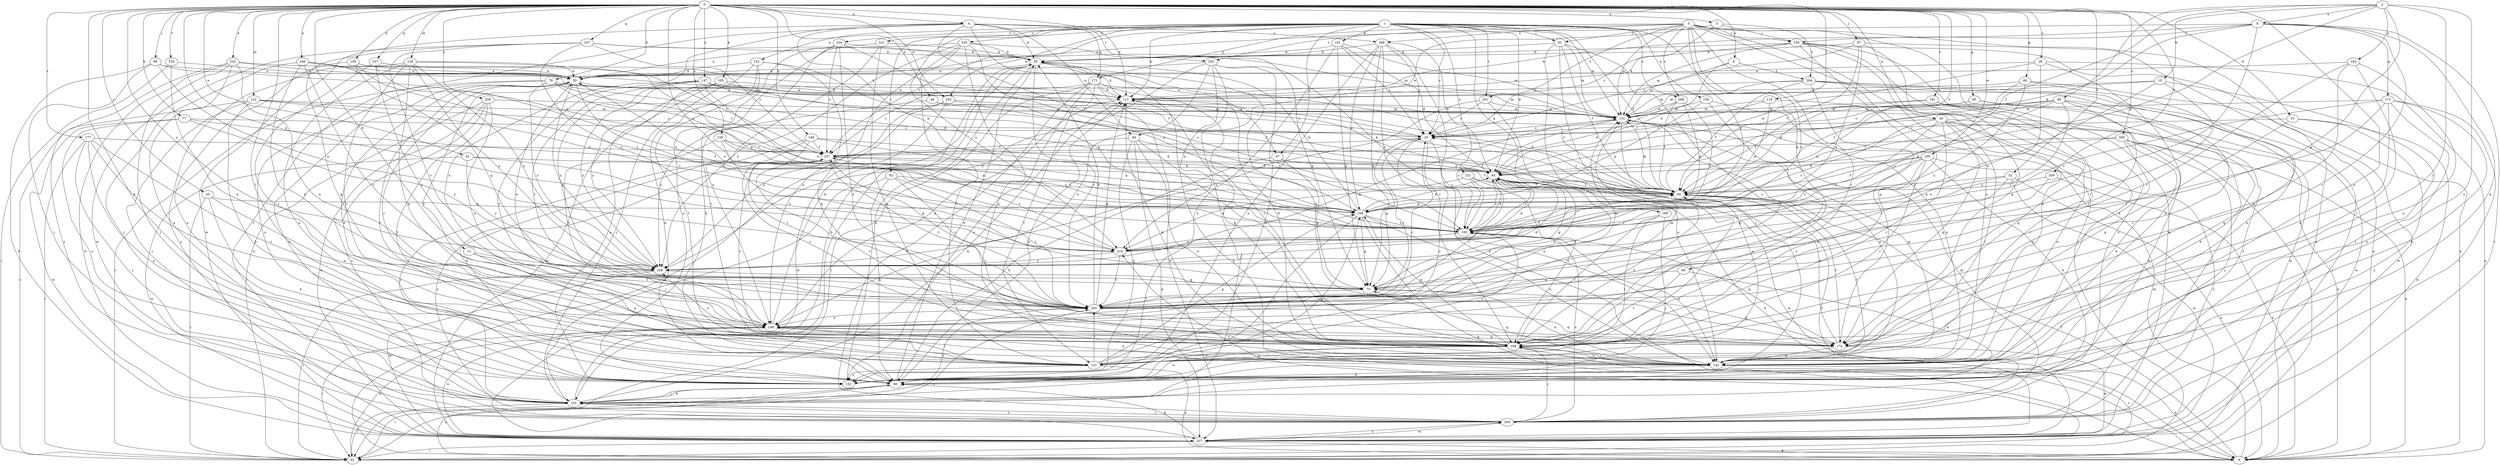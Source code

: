 strict digraph  {
0;
1;
2;
3;
4;
5;
6;
8;
9;
12;
15;
20;
25;
28;
29;
33;
40;
42;
45;
46;
47;
49;
50;
52;
60;
65;
66;
69;
70;
77;
79;
80;
82;
91;
92;
96;
97;
99;
100;
101;
105;
106;
111;
119;
121;
122;
128;
131;
139;
142;
147;
148;
151;
152;
153;
157;
158;
161;
163;
164;
167;
169;
171;
173;
174;
177;
181;
184;
195;
201;
202;
204;
205;
209;
216;
220;
221;
224;
227;
230;
232;
235;
237;
242;
246;
248;
258;
259;
265;
266;
268;
269;
0 -> 4  [label=a];
0 -> 5  [label=a];
0 -> 6  [label=a];
0 -> 12  [label=b];
0 -> 25  [label=c];
0 -> 28  [label=c];
0 -> 33  [label=d];
0 -> 42  [label=e];
0 -> 45  [label=e];
0 -> 46  [label=e];
0 -> 52  [label=f];
0 -> 60  [label=f];
0 -> 65  [label=g];
0 -> 66  [label=g];
0 -> 77  [label=h];
0 -> 79  [label=h];
0 -> 80  [label=h];
0 -> 96  [label=j];
0 -> 97  [label=j];
0 -> 105  [label=k];
0 -> 106  [label=k];
0 -> 111  [label=k];
0 -> 119  [label=l];
0 -> 121  [label=l];
0 -> 122  [label=m];
0 -> 128  [label=m];
0 -> 139  [label=n];
0 -> 142  [label=n];
0 -> 147  [label=o];
0 -> 148  [label=o];
0 -> 157  [label=p];
0 -> 167  [label=q];
0 -> 177  [label=r];
0 -> 181  [label=r];
0 -> 195  [label=s];
0 -> 209  [label=u];
0 -> 216  [label=u];
0 -> 220  [label=v];
0 -> 230  [label=w];
0 -> 232  [label=w];
0 -> 242  [label=x];
0 -> 246  [label=x];
0 -> 258  [label=y];
0 -> 259  [label=z];
0 -> 265  [label=z];
1 -> 29  [label=c];
1 -> 40  [label=d];
1 -> 47  [label=e];
1 -> 60  [label=f];
1 -> 69  [label=g];
1 -> 82  [label=i];
1 -> 91  [label=i];
1 -> 111  [label=k];
1 -> 131  [label=m];
1 -> 151  [label=o];
1 -> 152  [label=o];
1 -> 158  [label=p];
1 -> 161  [label=p];
1 -> 169  [label=q];
1 -> 201  [label=t];
1 -> 216  [label=u];
1 -> 221  [label=v];
1 -> 224  [label=v];
1 -> 227  [label=v];
1 -> 232  [label=w];
1 -> 235  [label=w];
1 -> 266  [label=z];
2 -> 8  [label=a];
2 -> 15  [label=b];
2 -> 60  [label=f];
2 -> 70  [label=g];
2 -> 99  [label=j];
2 -> 153  [label=o];
2 -> 163  [label=p];
2 -> 164  [label=p];
2 -> 184  [label=r];
3 -> 9  [label=a];
3 -> 91  [label=i];
3 -> 92  [label=i];
3 -> 100  [label=j];
3 -> 131  [label=m];
3 -> 142  [label=n];
3 -> 171  [label=q];
3 -> 184  [label=r];
3 -> 195  [label=s];
3 -> 201  [label=t];
3 -> 202  [label=t];
3 -> 237  [label=w];
3 -> 258  [label=y];
3 -> 266  [label=z];
3 -> 268  [label=z];
4 -> 20  [label=b];
4 -> 47  [label=e];
4 -> 49  [label=e];
4 -> 60  [label=f];
4 -> 164  [label=p];
4 -> 171  [label=q];
4 -> 202  [label=t];
4 -> 237  [label=w];
4 -> 248  [label=x];
4 -> 268  [label=z];
4 -> 269  [label=z];
5 -> 29  [label=c];
5 -> 49  [label=e];
5 -> 100  [label=j];
5 -> 204  [label=t];
6 -> 40  [label=d];
6 -> 131  [label=m];
6 -> 204  [label=t];
8 -> 40  [label=d];
8 -> 50  [label=e];
8 -> 92  [label=i];
8 -> 100  [label=j];
8 -> 111  [label=k];
8 -> 142  [label=n];
8 -> 173  [label=q];
8 -> 184  [label=r];
8 -> 195  [label=s];
9 -> 20  [label=b];
9 -> 60  [label=f];
9 -> 131  [label=m];
12 -> 142  [label=n];
12 -> 205  [label=t];
12 -> 258  [label=y];
15 -> 101  [label=j];
15 -> 111  [label=k];
15 -> 131  [label=m];
15 -> 205  [label=t];
15 -> 216  [label=u];
20 -> 50  [label=e];
20 -> 101  [label=j];
20 -> 111  [label=k];
20 -> 153  [label=o];
20 -> 174  [label=q];
20 -> 205  [label=t];
25 -> 80  [label=h];
25 -> 92  [label=i];
25 -> 164  [label=p];
25 -> 248  [label=x];
28 -> 9  [label=a];
28 -> 40  [label=d];
28 -> 50  [label=e];
28 -> 142  [label=n];
28 -> 248  [label=x];
29 -> 50  [label=e];
29 -> 70  [label=g];
29 -> 142  [label=n];
29 -> 195  [label=s];
29 -> 205  [label=t];
29 -> 227  [label=v];
33 -> 29  [label=c];
33 -> 174  [label=q];
33 -> 237  [label=w];
33 -> 269  [label=z];
40 -> 60  [label=f];
40 -> 70  [label=g];
40 -> 111  [label=k];
40 -> 195  [label=s];
40 -> 205  [label=t];
40 -> 237  [label=w];
42 -> 40  [label=d];
42 -> 216  [label=u];
42 -> 237  [label=w];
42 -> 258  [label=y];
45 -> 9  [label=a];
45 -> 29  [label=c];
45 -> 92  [label=i];
45 -> 121  [label=l];
45 -> 142  [label=n];
45 -> 174  [label=q];
45 -> 184  [label=r];
45 -> 195  [label=s];
45 -> 216  [label=u];
46 -> 29  [label=c];
46 -> 131  [label=m];
46 -> 258  [label=y];
47 -> 40  [label=d];
47 -> 70  [label=g];
47 -> 80  [label=h];
49 -> 60  [label=f];
49 -> 142  [label=n];
49 -> 153  [label=o];
49 -> 184  [label=r];
49 -> 227  [label=v];
49 -> 237  [label=w];
50 -> 111  [label=k];
50 -> 121  [label=l];
50 -> 184  [label=r];
50 -> 216  [label=u];
50 -> 248  [label=x];
50 -> 258  [label=y];
52 -> 9  [label=a];
52 -> 60  [label=f];
52 -> 164  [label=p];
52 -> 237  [label=w];
52 -> 248  [label=x];
60 -> 29  [label=c];
60 -> 111  [label=k];
60 -> 131  [label=m];
60 -> 164  [label=p];
65 -> 80  [label=h];
65 -> 131  [label=m];
65 -> 164  [label=p];
65 -> 237  [label=w];
66 -> 60  [label=f];
66 -> 111  [label=k];
66 -> 142  [label=n];
66 -> 237  [label=w];
66 -> 258  [label=y];
69 -> 70  [label=g];
69 -> 80  [label=h];
69 -> 184  [label=r];
70 -> 40  [label=d];
70 -> 142  [label=n];
70 -> 205  [label=t];
77 -> 29  [label=c];
77 -> 60  [label=f];
77 -> 153  [label=o];
77 -> 237  [label=w];
77 -> 258  [label=y];
79 -> 40  [label=d];
79 -> 92  [label=i];
79 -> 111  [label=k];
79 -> 153  [label=o];
79 -> 164  [label=p];
79 -> 227  [label=v];
79 -> 258  [label=y];
80 -> 9  [label=a];
80 -> 20  [label=b];
80 -> 92  [label=i];
80 -> 101  [label=j];
80 -> 111  [label=k];
82 -> 60  [label=f];
82 -> 80  [label=h];
82 -> 101  [label=j];
82 -> 184  [label=r];
82 -> 205  [label=t];
91 -> 20  [label=b];
91 -> 60  [label=f];
91 -> 101  [label=j];
91 -> 121  [label=l];
91 -> 131  [label=m];
91 -> 184  [label=r];
92 -> 184  [label=r];
92 -> 205  [label=t];
92 -> 216  [label=u];
92 -> 248  [label=x];
96 -> 50  [label=e];
96 -> 101  [label=j];
96 -> 216  [label=u];
96 -> 227  [label=v];
96 -> 237  [label=w];
97 -> 9  [label=a];
97 -> 20  [label=b];
97 -> 29  [label=c];
97 -> 60  [label=f];
97 -> 174  [label=q];
97 -> 216  [label=u];
99 -> 29  [label=c];
99 -> 40  [label=d];
99 -> 60  [label=f];
99 -> 131  [label=m];
99 -> 174  [label=q];
99 -> 184  [label=r];
99 -> 195  [label=s];
99 -> 205  [label=t];
99 -> 258  [label=y];
100 -> 9  [label=a];
100 -> 20  [label=b];
100 -> 80  [label=h];
100 -> 111  [label=k];
100 -> 131  [label=m];
100 -> 142  [label=n];
100 -> 174  [label=q];
100 -> 269  [label=z];
101 -> 20  [label=b];
101 -> 50  [label=e];
101 -> 80  [label=h];
101 -> 92  [label=i];
101 -> 111  [label=k];
101 -> 205  [label=t];
101 -> 269  [label=z];
105 -> 111  [label=k];
105 -> 153  [label=o];
105 -> 164  [label=p];
105 -> 237  [label=w];
105 -> 258  [label=y];
106 -> 50  [label=e];
106 -> 153  [label=o];
106 -> 195  [label=s];
106 -> 227  [label=v];
106 -> 258  [label=y];
111 -> 131  [label=m];
111 -> 248  [label=x];
119 -> 131  [label=m];
119 -> 164  [label=p];
119 -> 227  [label=v];
119 -> 269  [label=z];
121 -> 9  [label=a];
121 -> 29  [label=c];
121 -> 50  [label=e];
121 -> 153  [label=o];
121 -> 164  [label=p];
121 -> 195  [label=s];
121 -> 205  [label=t];
122 -> 29  [label=c];
122 -> 80  [label=h];
122 -> 92  [label=i];
122 -> 101  [label=j];
122 -> 131  [label=m];
122 -> 195  [label=s];
128 -> 50  [label=e];
128 -> 70  [label=g];
128 -> 153  [label=o];
128 -> 174  [label=q];
128 -> 184  [label=r];
128 -> 227  [label=v];
128 -> 258  [label=y];
128 -> 269  [label=z];
131 -> 29  [label=c];
131 -> 142  [label=n];
131 -> 153  [label=o];
131 -> 195  [label=s];
139 -> 70  [label=g];
139 -> 164  [label=p];
139 -> 195  [label=s];
139 -> 205  [label=t];
139 -> 227  [label=v];
142 -> 9  [label=a];
142 -> 20  [label=b];
142 -> 60  [label=f];
142 -> 70  [label=g];
142 -> 80  [label=h];
142 -> 111  [label=k];
142 -> 131  [label=m];
142 -> 184  [label=r];
142 -> 248  [label=x];
147 -> 60  [label=f];
147 -> 70  [label=g];
147 -> 111  [label=k];
147 -> 131  [label=m];
147 -> 195  [label=s];
147 -> 205  [label=t];
147 -> 248  [label=x];
147 -> 258  [label=y];
148 -> 40  [label=d];
148 -> 80  [label=h];
148 -> 164  [label=p];
148 -> 184  [label=r];
148 -> 205  [label=t];
148 -> 227  [label=v];
151 -> 60  [label=f];
151 -> 184  [label=r];
151 -> 195  [label=s];
151 -> 205  [label=t];
151 -> 216  [label=u];
152 -> 50  [label=e];
152 -> 80  [label=h];
152 -> 101  [label=j];
152 -> 121  [label=l];
152 -> 164  [label=p];
152 -> 174  [label=q];
153 -> 164  [label=p];
157 -> 50  [label=e];
157 -> 184  [label=r];
157 -> 195  [label=s];
157 -> 205  [label=t];
158 -> 131  [label=m];
158 -> 142  [label=n];
158 -> 164  [label=p];
158 -> 184  [label=r];
161 -> 20  [label=b];
161 -> 29  [label=c];
161 -> 40  [label=d];
161 -> 70  [label=g];
161 -> 131  [label=m];
161 -> 153  [label=o];
163 -> 50  [label=e];
163 -> 121  [label=l];
163 -> 142  [label=n];
163 -> 174  [label=q];
163 -> 205  [label=t];
164 -> 9  [label=a];
164 -> 20  [label=b];
164 -> 40  [label=d];
164 -> 70  [label=g];
164 -> 142  [label=n];
164 -> 153  [label=o];
164 -> 195  [label=s];
167 -> 20  [label=b];
167 -> 131  [label=m];
167 -> 174  [label=q];
167 -> 205  [label=t];
167 -> 216  [label=u];
167 -> 227  [label=v];
167 -> 237  [label=w];
169 -> 101  [label=j];
169 -> 121  [label=l];
169 -> 184  [label=r];
169 -> 195  [label=s];
171 -> 60  [label=f];
171 -> 92  [label=i];
171 -> 111  [label=k];
171 -> 121  [label=l];
171 -> 153  [label=o];
171 -> 184  [label=r];
171 -> 227  [label=v];
171 -> 237  [label=w];
171 -> 269  [label=z];
173 -> 80  [label=h];
173 -> 131  [label=m];
173 -> 153  [label=o];
173 -> 174  [label=q];
173 -> 195  [label=s];
173 -> 205  [label=t];
173 -> 269  [label=z];
174 -> 40  [label=d];
174 -> 60  [label=f];
174 -> 70  [label=g];
174 -> 142  [label=n];
174 -> 227  [label=v];
174 -> 237  [label=w];
177 -> 92  [label=i];
177 -> 101  [label=j];
177 -> 142  [label=n];
177 -> 153  [label=o];
177 -> 184  [label=r];
177 -> 227  [label=v];
181 -> 60  [label=f];
181 -> 121  [label=l];
181 -> 131  [label=m];
181 -> 174  [label=q];
184 -> 60  [label=f];
184 -> 111  [label=k];
184 -> 121  [label=l];
184 -> 142  [label=n];
184 -> 153  [label=o];
184 -> 164  [label=p];
184 -> 227  [label=v];
184 -> 258  [label=y];
195 -> 40  [label=d];
195 -> 50  [label=e];
195 -> 142  [label=n];
195 -> 174  [label=q];
195 -> 216  [label=u];
201 -> 29  [label=c];
201 -> 131  [label=m];
201 -> 142  [label=n];
201 -> 258  [label=y];
202 -> 50  [label=e];
202 -> 80  [label=h];
202 -> 101  [label=j];
202 -> 195  [label=s];
202 -> 216  [label=u];
202 -> 248  [label=x];
202 -> 258  [label=y];
204 -> 60  [label=f];
204 -> 92  [label=i];
204 -> 111  [label=k];
204 -> 131  [label=m];
204 -> 184  [label=r];
204 -> 237  [label=w];
204 -> 269  [label=z];
205 -> 20  [label=b];
205 -> 40  [label=d];
205 -> 50  [label=e];
205 -> 111  [label=k];
205 -> 131  [label=m];
205 -> 174  [label=q];
205 -> 227  [label=v];
205 -> 248  [label=x];
209 -> 9  [label=a];
209 -> 60  [label=f];
209 -> 205  [label=t];
216 -> 40  [label=d];
216 -> 60  [label=f];
216 -> 205  [label=t];
216 -> 227  [label=v];
216 -> 258  [label=y];
220 -> 50  [label=e];
220 -> 92  [label=i];
220 -> 248  [label=x];
221 -> 20  [label=b];
221 -> 121  [label=l];
221 -> 142  [label=n];
221 -> 248  [label=x];
224 -> 20  [label=b];
224 -> 60  [label=f];
224 -> 80  [label=h];
224 -> 153  [label=o];
224 -> 184  [label=r];
224 -> 227  [label=v];
227 -> 40  [label=d];
227 -> 60  [label=f];
227 -> 101  [label=j];
227 -> 205  [label=t];
227 -> 269  [label=z];
230 -> 40  [label=d];
230 -> 60  [label=f];
230 -> 70  [label=g];
230 -> 80  [label=h];
230 -> 184  [label=r];
230 -> 195  [label=s];
230 -> 205  [label=t];
230 -> 269  [label=z];
232 -> 9  [label=a];
232 -> 131  [label=m];
232 -> 195  [label=s];
232 -> 237  [label=w];
232 -> 258  [label=y];
235 -> 20  [label=b];
235 -> 50  [label=e];
235 -> 70  [label=g];
235 -> 121  [label=l];
235 -> 142  [label=n];
235 -> 195  [label=s];
235 -> 248  [label=x];
235 -> 258  [label=y];
237 -> 9  [label=a];
237 -> 40  [label=d];
237 -> 80  [label=h];
237 -> 92  [label=i];
237 -> 248  [label=x];
237 -> 269  [label=z];
242 -> 50  [label=e];
242 -> 101  [label=j];
242 -> 111  [label=k];
242 -> 153  [label=o];
242 -> 237  [label=w];
242 -> 248  [label=x];
242 -> 269  [label=z];
246 -> 50  [label=e];
246 -> 101  [label=j];
246 -> 111  [label=k];
246 -> 131  [label=m];
246 -> 205  [label=t];
246 -> 248  [label=x];
248 -> 20  [label=b];
248 -> 29  [label=c];
248 -> 92  [label=i];
248 -> 121  [label=l];
248 -> 131  [label=m];
248 -> 174  [label=q];
248 -> 184  [label=r];
258 -> 70  [label=g];
258 -> 92  [label=i];
258 -> 131  [label=m];
258 -> 237  [label=w];
259 -> 92  [label=i];
259 -> 121  [label=l];
259 -> 131  [label=m];
259 -> 237  [label=w];
259 -> 248  [label=x];
259 -> 269  [label=z];
265 -> 9  [label=a];
265 -> 40  [label=d];
265 -> 80  [label=h];
265 -> 101  [label=j];
265 -> 142  [label=n];
265 -> 174  [label=q];
265 -> 227  [label=v];
266 -> 40  [label=d];
266 -> 60  [label=f];
266 -> 131  [label=m];
266 -> 164  [label=p];
266 -> 195  [label=s];
268 -> 9  [label=a];
268 -> 20  [label=b];
268 -> 29  [label=c];
268 -> 40  [label=d];
268 -> 70  [label=g];
268 -> 153  [label=o];
268 -> 164  [label=p];
268 -> 184  [label=r];
269 -> 60  [label=f];
269 -> 101  [label=j];
269 -> 131  [label=m];
269 -> 184  [label=r];
269 -> 195  [label=s];
269 -> 237  [label=w];
}
